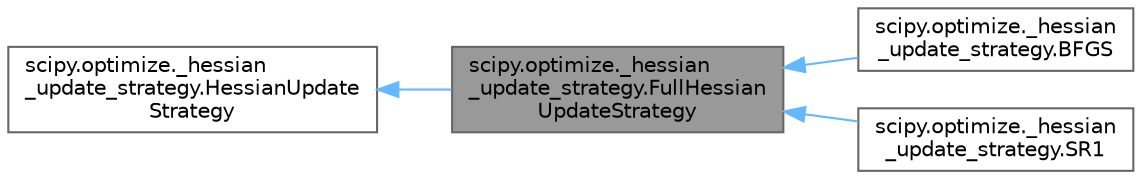 digraph "scipy.optimize._hessian_update_strategy.FullHessianUpdateStrategy"
{
 // LATEX_PDF_SIZE
  bgcolor="transparent";
  edge [fontname=Helvetica,fontsize=10,labelfontname=Helvetica,labelfontsize=10];
  node [fontname=Helvetica,fontsize=10,shape=box,height=0.2,width=0.4];
  rankdir="LR";
  Node1 [id="Node000001",label="scipy.optimize._hessian\l_update_strategy.FullHessian\lUpdateStrategy",height=0.2,width=0.4,color="gray40", fillcolor="grey60", style="filled", fontcolor="black",tooltip=" "];
  Node2 -> Node1 [id="edge1_Node000001_Node000002",dir="back",color="steelblue1",style="solid",tooltip=" "];
  Node2 [id="Node000002",label="scipy.optimize._hessian\l_update_strategy.HessianUpdate\lStrategy",height=0.2,width=0.4,color="gray40", fillcolor="white", style="filled",URL="$da/d15/classscipy_1_1optimize_1_1__hessian__update__strategy_1_1HessianUpdateStrategy.html",tooltip=" "];
  Node1 -> Node3 [id="edge2_Node000001_Node000003",dir="back",color="steelblue1",style="solid",tooltip=" "];
  Node3 [id="Node000003",label="scipy.optimize._hessian\l_update_strategy.BFGS",height=0.2,width=0.4,color="gray40", fillcolor="white", style="filled",URL="$d8/d89/classscipy_1_1optimize_1_1__hessian__update__strategy_1_1BFGS.html",tooltip=" "];
  Node1 -> Node4 [id="edge3_Node000001_Node000004",dir="back",color="steelblue1",style="solid",tooltip=" "];
  Node4 [id="Node000004",label="scipy.optimize._hessian\l_update_strategy.SR1",height=0.2,width=0.4,color="gray40", fillcolor="white", style="filled",URL="$d3/d36/classscipy_1_1optimize_1_1__hessian__update__strategy_1_1SR1.html",tooltip=" "];
}
